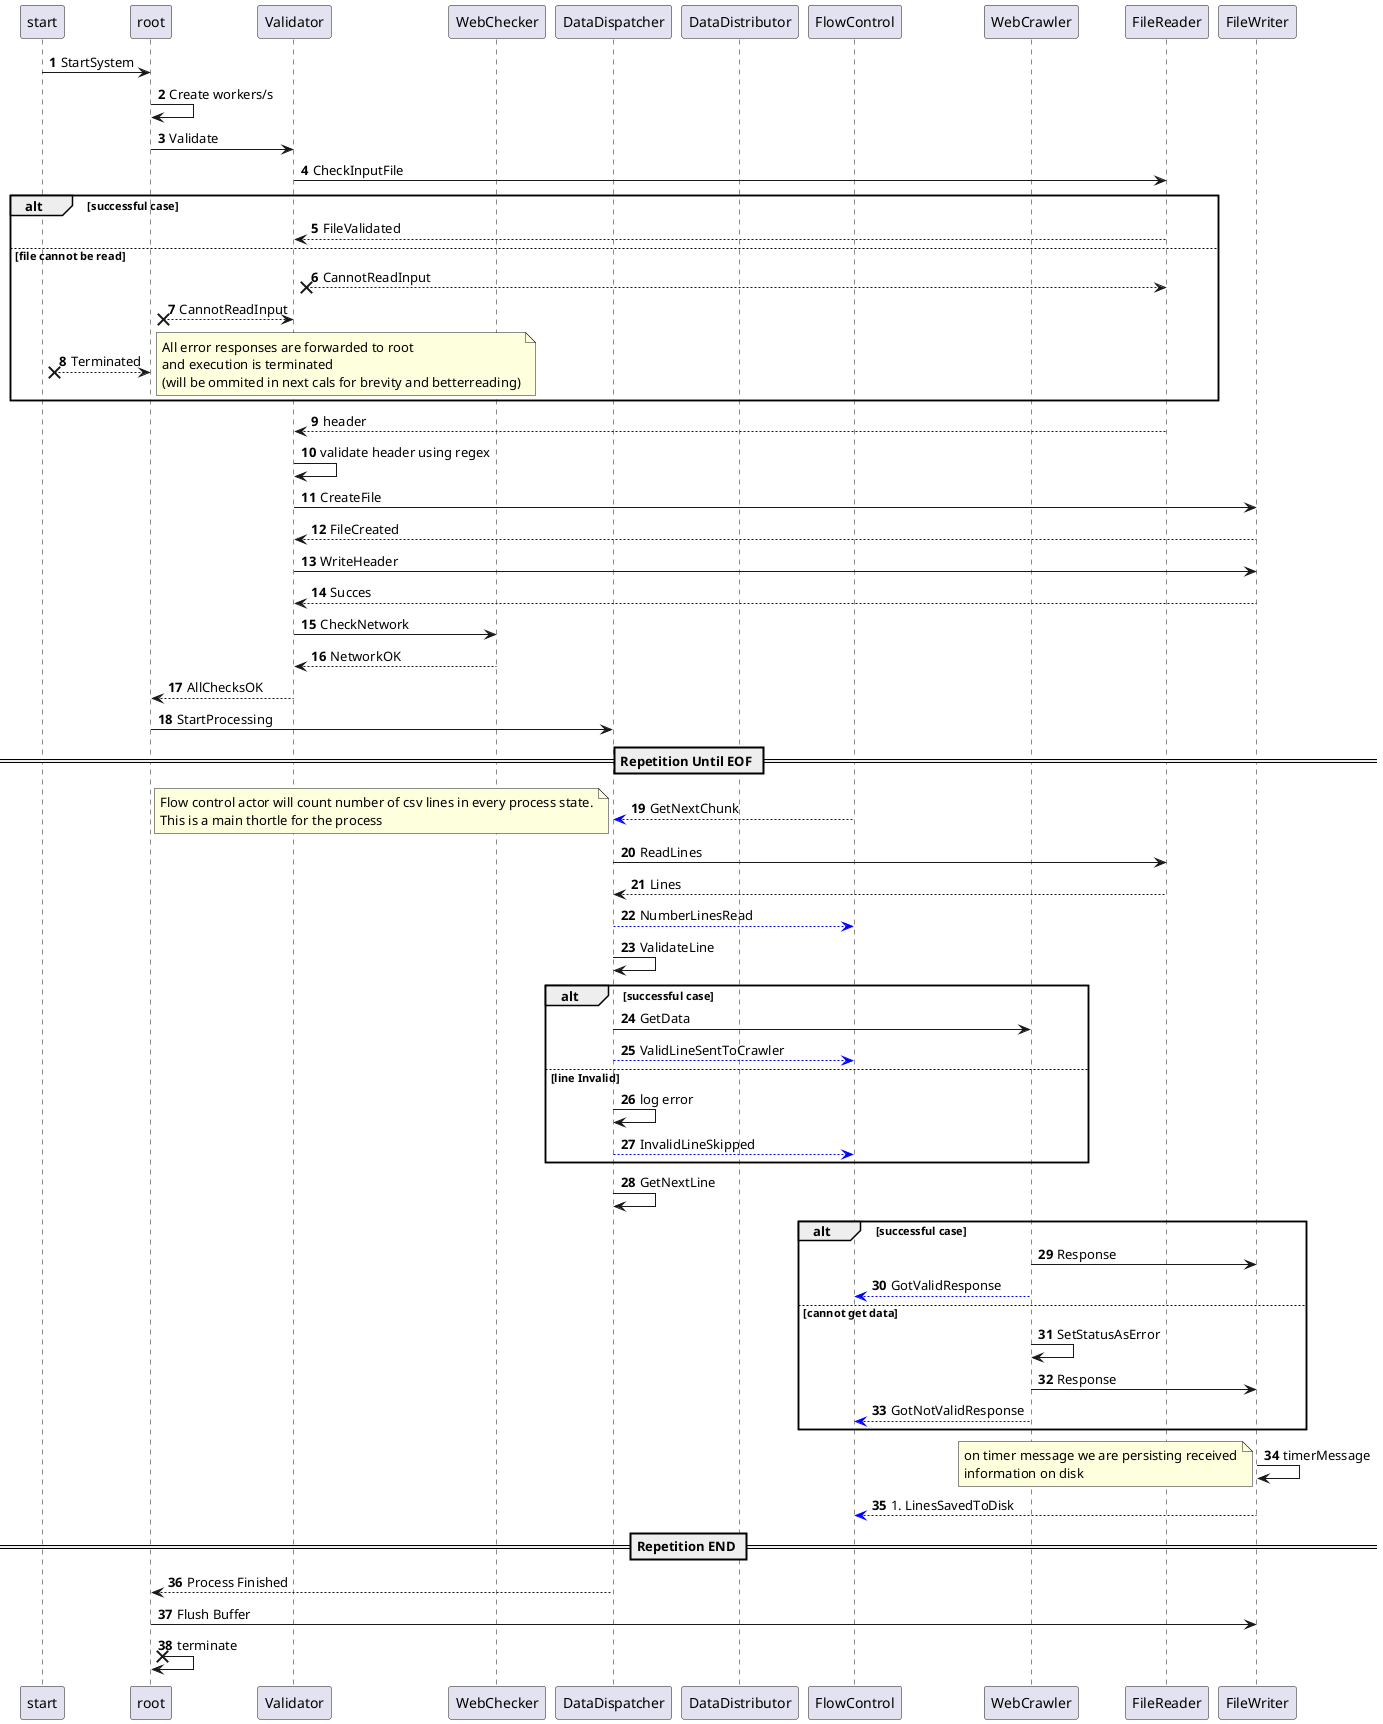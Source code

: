 @startuml
autonumber
' participant root as root
start->root:StartSystem
root->root: Create workers/s
participant Validator as FileValidator
participant WebChecker
participant DataDispatcher
participant DataDistributor
participant FlowControl 
participant WebCrawler

root->FileValidator:Validate

participant  FileReader as FileReader
FileValidator->FileReader:CheckInputFile

alt successful case
  FileValidator<--FileReader:    FileValidated
else file cannot be read
  FileValidator x-- FileReader: CannotReadInput
  root x-- FileValidator:CannotReadInput
  start x-- root:Terminated
note right
All error responses are forwarded to root 
and execution is terminated 
(will be ommited in next cals for brevity and betterreading)
end note
end

FileValidator <-- FileReader: header
FileValidator -> FileValidator: validate header using regex

participant  FileWriter as FileWriter

FileValidator -> FileWriter:    CreateFile
FileValidator <-- FileWriter:    FileCreated
FileValidator -> FileWriter:    WriteHeader
FileValidator <-- FileWriter:    Succes
FileValidator -> WebChecker:CheckNetwork
FileValidator <-- WebChecker:NetworkOK


root<--FileValidator:AllChecksOK


root -> DataDispatcher:StartProcessing


== Repetition Until EOF ==
DataDispatcher <-[#0000FF]-  FlowControl : GetNextChunk

note left
Flow control actor will count number of csv lines in every process state.
This is a main thortle for the process
end note

DataDispatcher -> FileReader : ReadLines
DataDispatcher <-- FileReader : Lines
DataDispatcher -[#0000FF]->  FlowControl : NumberLinesRead
DataDispatcher -> DataDispatcher:ValidateLine

alt successful case
DataDispatcher -> WebCrawler:GetData
DataDispatcher -[#0000FF]->  FlowControl : ValidLineSentToCrawler
else line Invalid
DataDispatcher ->DataDispatcher :log error
DataDispatcher -[#0000FF]->  FlowControl : InvalidLineSkipped
end
DataDispatcher -> DataDispatcher:GetNextLine

alt successful case
WebCrawler->FileWriter:Response
WebCrawler -[#0000FF]->  FlowControl : GotValidResponse
else cannot get data
WebCrawler->WebCrawler:SetStatusAsError
WebCrawler->FileWriter:Response
WebCrawler -[#0000FF]->  FlowControl : GotNotValidResponse
end


FileWriter->FileWriter:timerMessage
note left
on timer message we are persisting received
information on disk
end note
FileWriter -[#0000FF]->  FlowControl : #LinesSavedToDisk

== Repetition END ==

root <-- DataDispatcher: Process Finished
root ->  FileWriter:Flush Buffer
root x- root:terminate

@enduml